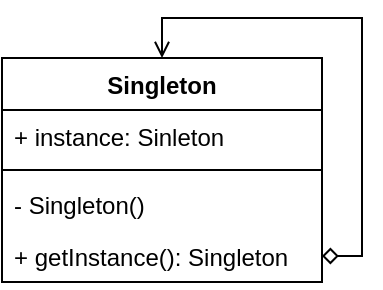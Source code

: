 <mxfile version="15.2.9" type="device"><diagram id="C5RBs43oDa-KdzZeNtuy" name="Page-1"><mxGraphModel dx="1069" dy="577" grid="0" gridSize="10" guides="1" tooltips="1" connect="1" arrows="1" fold="1" page="1" pageScale="1" pageWidth="827" pageHeight="1169" math="0" shadow="0"><root><mxCell id="WIyWlLk6GJQsqaUBKTNV-0"/><mxCell id="WIyWlLk6GJQsqaUBKTNV-1" parent="WIyWlLk6GJQsqaUBKTNV-0"/><mxCell id="COtk8ta2pmTsvFhMqTPB-0" value="Singleton" style="swimlane;fontStyle=1;align=center;verticalAlign=top;childLayout=stackLayout;horizontal=1;startSize=26;horizontalStack=0;resizeParent=1;resizeParentMax=0;resizeLast=0;collapsible=1;marginBottom=0;" vertex="1" parent="WIyWlLk6GJQsqaUBKTNV-1"><mxGeometry x="275" y="100" width="160" height="112" as="geometry"/></mxCell><mxCell id="COtk8ta2pmTsvFhMqTPB-1" value="+ instance: Sinleton" style="text;strokeColor=none;fillColor=none;align=left;verticalAlign=top;spacingLeft=4;spacingRight=4;overflow=hidden;rotatable=0;points=[[0,0.5],[1,0.5]];portConstraint=eastwest;" vertex="1" parent="COtk8ta2pmTsvFhMqTPB-0"><mxGeometry y="26" width="160" height="26" as="geometry"/></mxCell><mxCell id="COtk8ta2pmTsvFhMqTPB-2" value="" style="line;strokeWidth=1;fillColor=none;align=left;verticalAlign=middle;spacingTop=-1;spacingLeft=3;spacingRight=3;rotatable=0;labelPosition=right;points=[];portConstraint=eastwest;" vertex="1" parent="COtk8ta2pmTsvFhMqTPB-0"><mxGeometry y="52" width="160" height="8" as="geometry"/></mxCell><mxCell id="COtk8ta2pmTsvFhMqTPB-3" value="- Singleton()" style="text;strokeColor=none;fillColor=none;align=left;verticalAlign=top;spacingLeft=4;spacingRight=4;overflow=hidden;rotatable=0;points=[[0,0.5],[1,0.5]];portConstraint=eastwest;" vertex="1" parent="COtk8ta2pmTsvFhMqTPB-0"><mxGeometry y="60" width="160" height="26" as="geometry"/></mxCell><mxCell id="COtk8ta2pmTsvFhMqTPB-5" style="edgeStyle=orthogonalEdgeStyle;rounded=0;orthogonalLoop=1;jettySize=auto;html=1;exitX=1;exitY=0.5;exitDx=0;exitDy=0;entryX=0.5;entryY=0;entryDx=0;entryDy=0;endArrow=open;endFill=0;startArrow=diamond;startFill=0;" edge="1" parent="COtk8ta2pmTsvFhMqTPB-0" source="COtk8ta2pmTsvFhMqTPB-4" target="COtk8ta2pmTsvFhMqTPB-0"><mxGeometry relative="1" as="geometry"/></mxCell><mxCell id="COtk8ta2pmTsvFhMqTPB-4" value="+ getInstance(): Singleton" style="text;strokeColor=none;fillColor=none;align=left;verticalAlign=top;spacingLeft=4;spacingRight=4;overflow=hidden;rotatable=0;points=[[0,0.5],[1,0.5]];portConstraint=eastwest;" vertex="1" parent="COtk8ta2pmTsvFhMqTPB-0"><mxGeometry y="86" width="160" height="26" as="geometry"/></mxCell></root></mxGraphModel></diagram></mxfile>